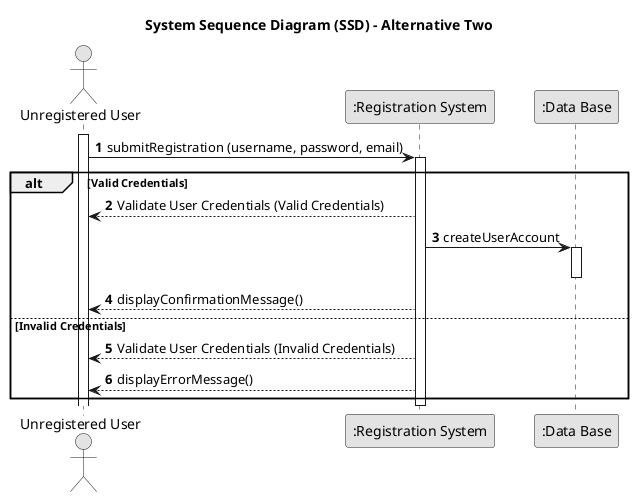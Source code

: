 @startuml
skinparam monochrome true
skinparam packageStyle rectangle
skinparam shadowing false

title System Sequence Diagram (SSD) - Alternative Two

autonumber

actor "Unregistered User" as User
participant ":Registration System" as System
participant ":Data Base" as Database

activate User

    User -> System : submitRegistration (username, password, email)
    activate System

    alt Valid Credentials

        System --> User : Validate User Credentials (Valid Credentials)
    
        System -> Database: createUserAccount 
    activate Database
    deactivate Database

        System --> User: displayConfirmationMessage()
    
    else Invalid Credentials

        System --> User: Validate User Credentials (Invalid Credentials) 

        System --> User: displayErrorMessage()
    End alt
    
    deactivate System
@enduml
